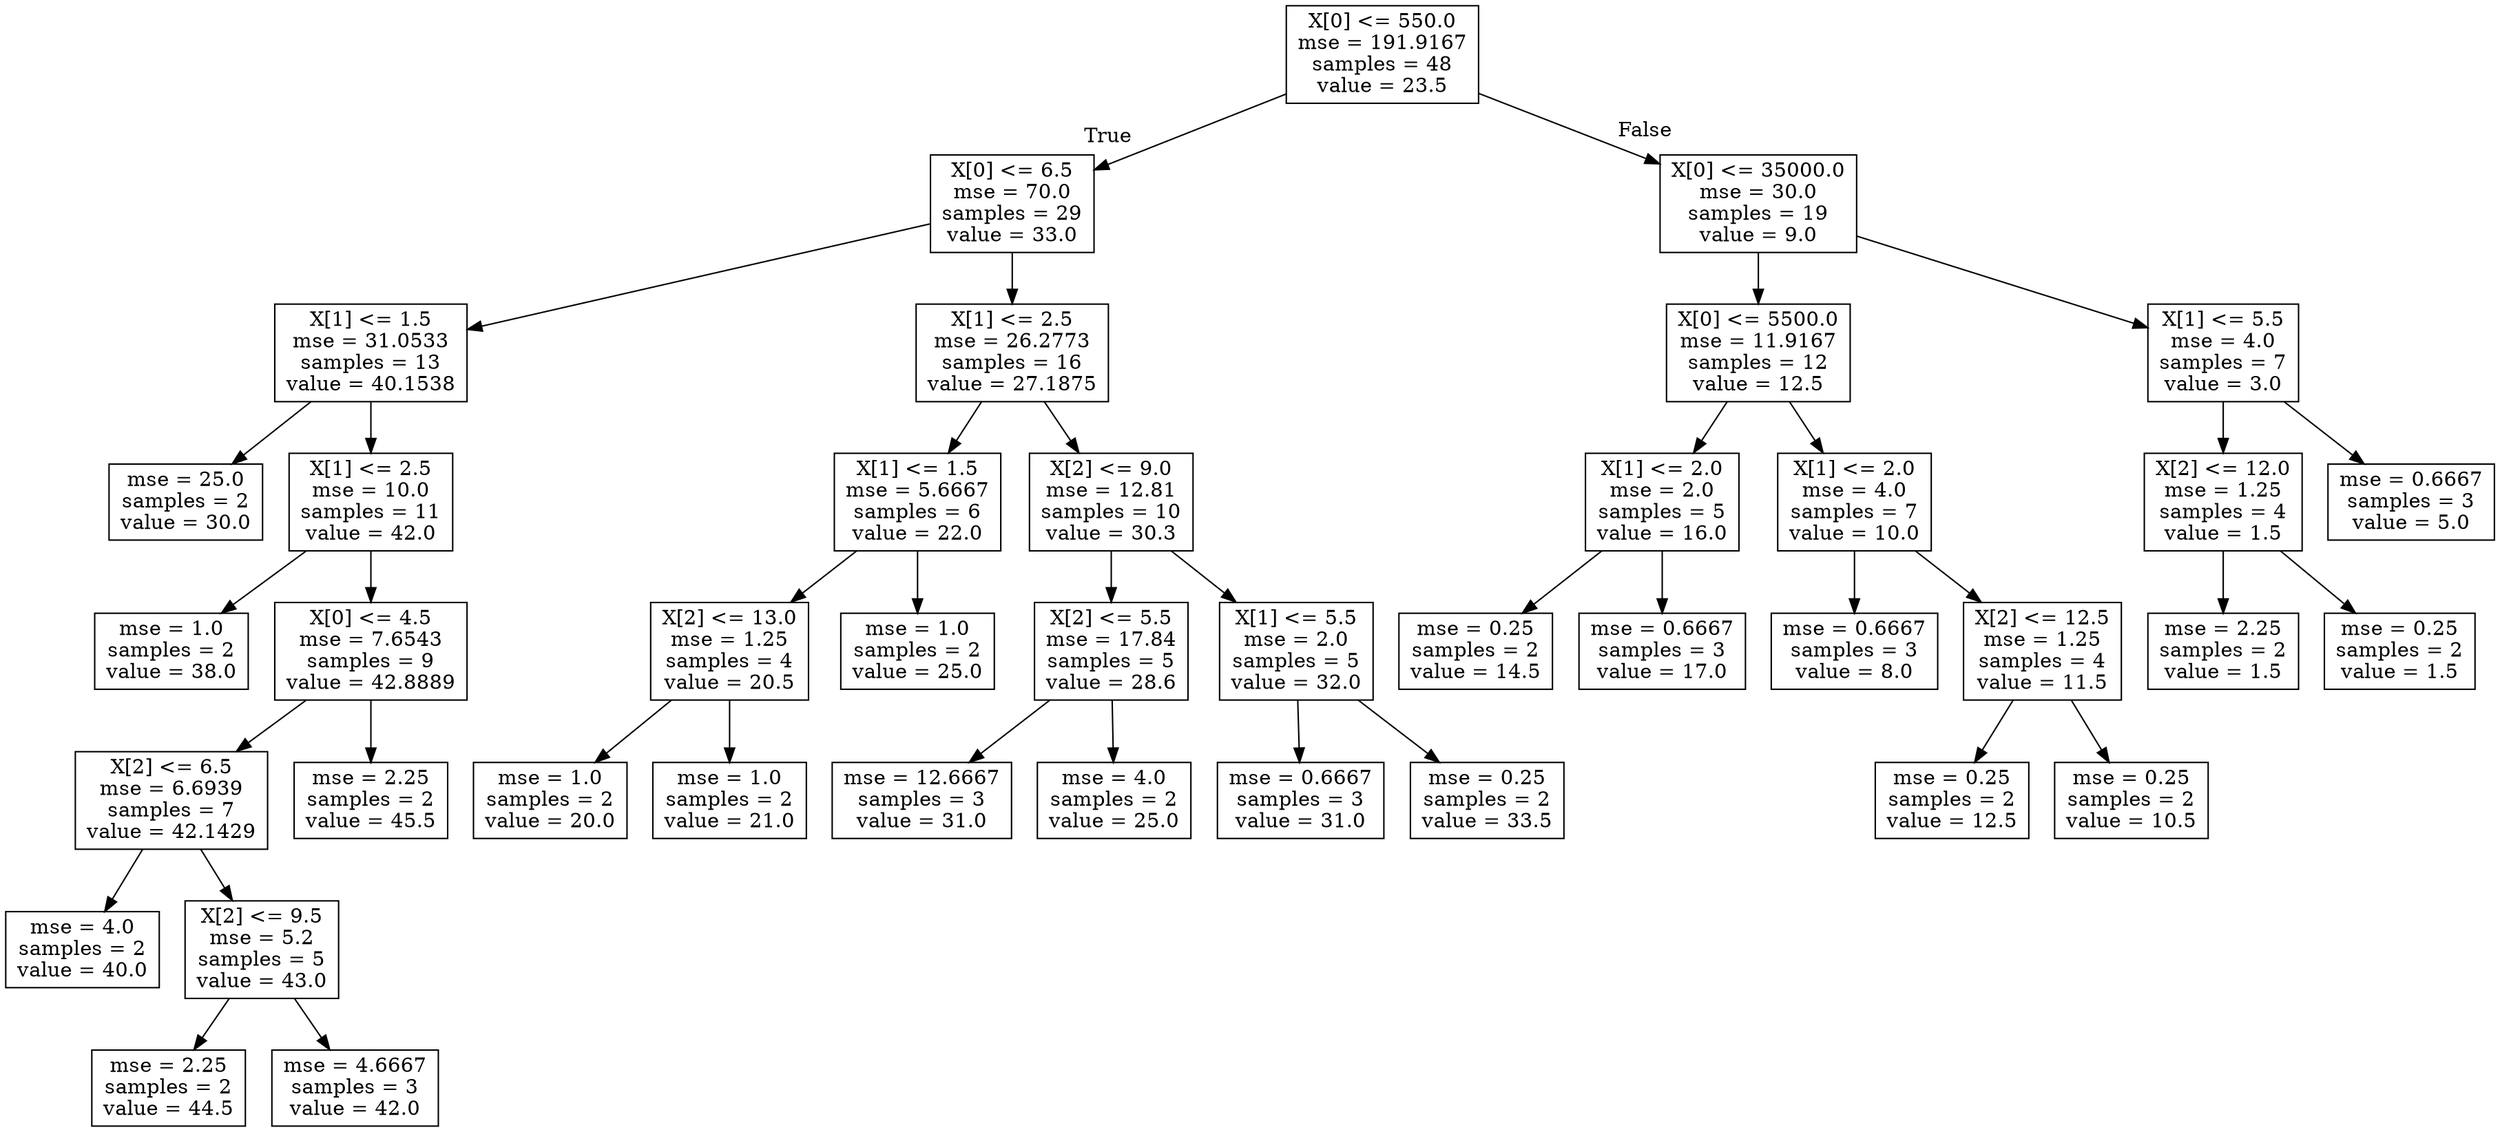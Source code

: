 digraph Tree {
node [shape=box] ;
0 [label="X[0] <= 550.0\nmse = 191.9167\nsamples = 48\nvalue = 23.5"] ;
1 [label="X[0] <= 6.5\nmse = 70.0\nsamples = 29\nvalue = 33.0"] ;
0 -> 1 [labeldistance=2.5, labelangle=45, headlabel="True"] ;
2 [label="X[1] <= 1.5\nmse = 31.0533\nsamples = 13\nvalue = 40.1538"] ;
1 -> 2 ;
3 [label="mse = 25.0\nsamples = 2\nvalue = 30.0"] ;
2 -> 3 ;
4 [label="X[1] <= 2.5\nmse = 10.0\nsamples = 11\nvalue = 42.0"] ;
2 -> 4 ;
5 [label="mse = 1.0\nsamples = 2\nvalue = 38.0"] ;
4 -> 5 ;
6 [label="X[0] <= 4.5\nmse = 7.6543\nsamples = 9\nvalue = 42.8889"] ;
4 -> 6 ;
7 [label="X[2] <= 6.5\nmse = 6.6939\nsamples = 7\nvalue = 42.1429"] ;
6 -> 7 ;
8 [label="mse = 4.0\nsamples = 2\nvalue = 40.0"] ;
7 -> 8 ;
9 [label="X[2] <= 9.5\nmse = 5.2\nsamples = 5\nvalue = 43.0"] ;
7 -> 9 ;
10 [label="mse = 2.25\nsamples = 2\nvalue = 44.5"] ;
9 -> 10 ;
11 [label="mse = 4.6667\nsamples = 3\nvalue = 42.0"] ;
9 -> 11 ;
12 [label="mse = 2.25\nsamples = 2\nvalue = 45.5"] ;
6 -> 12 ;
13 [label="X[1] <= 2.5\nmse = 26.2773\nsamples = 16\nvalue = 27.1875"] ;
1 -> 13 ;
14 [label="X[1] <= 1.5\nmse = 5.6667\nsamples = 6\nvalue = 22.0"] ;
13 -> 14 ;
15 [label="X[2] <= 13.0\nmse = 1.25\nsamples = 4\nvalue = 20.5"] ;
14 -> 15 ;
16 [label="mse = 1.0\nsamples = 2\nvalue = 20.0"] ;
15 -> 16 ;
17 [label="mse = 1.0\nsamples = 2\nvalue = 21.0"] ;
15 -> 17 ;
18 [label="mse = 1.0\nsamples = 2\nvalue = 25.0"] ;
14 -> 18 ;
19 [label="X[2] <= 9.0\nmse = 12.81\nsamples = 10\nvalue = 30.3"] ;
13 -> 19 ;
20 [label="X[2] <= 5.5\nmse = 17.84\nsamples = 5\nvalue = 28.6"] ;
19 -> 20 ;
21 [label="mse = 12.6667\nsamples = 3\nvalue = 31.0"] ;
20 -> 21 ;
22 [label="mse = 4.0\nsamples = 2\nvalue = 25.0"] ;
20 -> 22 ;
23 [label="X[1] <= 5.5\nmse = 2.0\nsamples = 5\nvalue = 32.0"] ;
19 -> 23 ;
24 [label="mse = 0.6667\nsamples = 3\nvalue = 31.0"] ;
23 -> 24 ;
25 [label="mse = 0.25\nsamples = 2\nvalue = 33.5"] ;
23 -> 25 ;
26 [label="X[0] <= 35000.0\nmse = 30.0\nsamples = 19\nvalue = 9.0"] ;
0 -> 26 [labeldistance=2.5, labelangle=-45, headlabel="False"] ;
27 [label="X[0] <= 5500.0\nmse = 11.9167\nsamples = 12\nvalue = 12.5"] ;
26 -> 27 ;
28 [label="X[1] <= 2.0\nmse = 2.0\nsamples = 5\nvalue = 16.0"] ;
27 -> 28 ;
29 [label="mse = 0.25\nsamples = 2\nvalue = 14.5"] ;
28 -> 29 ;
30 [label="mse = 0.6667\nsamples = 3\nvalue = 17.0"] ;
28 -> 30 ;
31 [label="X[1] <= 2.0\nmse = 4.0\nsamples = 7\nvalue = 10.0"] ;
27 -> 31 ;
32 [label="mse = 0.6667\nsamples = 3\nvalue = 8.0"] ;
31 -> 32 ;
33 [label="X[2] <= 12.5\nmse = 1.25\nsamples = 4\nvalue = 11.5"] ;
31 -> 33 ;
34 [label="mse = 0.25\nsamples = 2\nvalue = 12.5"] ;
33 -> 34 ;
35 [label="mse = 0.25\nsamples = 2\nvalue = 10.5"] ;
33 -> 35 ;
36 [label="X[1] <= 5.5\nmse = 4.0\nsamples = 7\nvalue = 3.0"] ;
26 -> 36 ;
37 [label="X[2] <= 12.0\nmse = 1.25\nsamples = 4\nvalue = 1.5"] ;
36 -> 37 ;
38 [label="mse = 2.25\nsamples = 2\nvalue = 1.5"] ;
37 -> 38 ;
39 [label="mse = 0.25\nsamples = 2\nvalue = 1.5"] ;
37 -> 39 ;
40 [label="mse = 0.6667\nsamples = 3\nvalue = 5.0"] ;
36 -> 40 ;
}